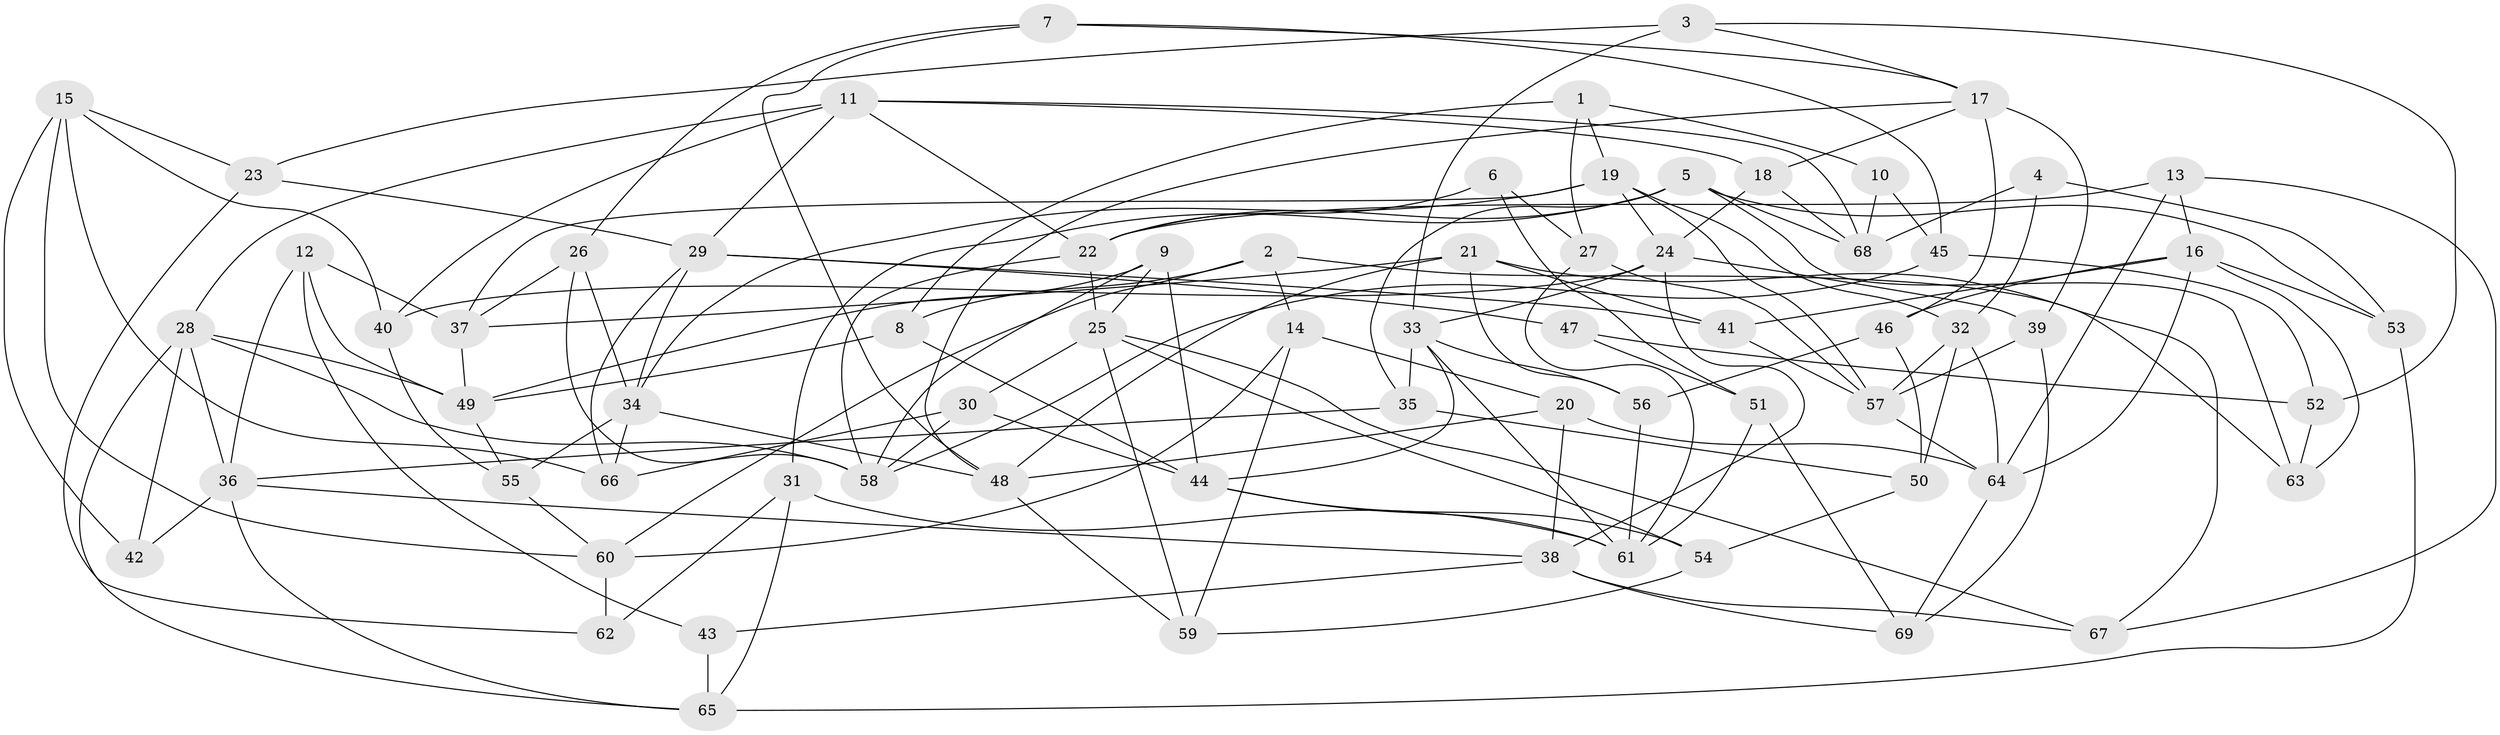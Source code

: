 // original degree distribution, {4: 1.0}
// Generated by graph-tools (version 1.1) at 2025/38/03/04/25 23:38:04]
// undirected, 69 vertices, 159 edges
graph export_dot {
  node [color=gray90,style=filled];
  1;
  2;
  3;
  4;
  5;
  6;
  7;
  8;
  9;
  10;
  11;
  12;
  13;
  14;
  15;
  16;
  17;
  18;
  19;
  20;
  21;
  22;
  23;
  24;
  25;
  26;
  27;
  28;
  29;
  30;
  31;
  32;
  33;
  34;
  35;
  36;
  37;
  38;
  39;
  40;
  41;
  42;
  43;
  44;
  45;
  46;
  47;
  48;
  49;
  50;
  51;
  52;
  53;
  54;
  55;
  56;
  57;
  58;
  59;
  60;
  61;
  62;
  63;
  64;
  65;
  66;
  67;
  68;
  69;
  1 -- 8 [weight=1.0];
  1 -- 10 [weight=1.0];
  1 -- 19 [weight=1.0];
  1 -- 27 [weight=1.0];
  2 -- 8 [weight=1.0];
  2 -- 14 [weight=1.0];
  2 -- 60 [weight=1.0];
  2 -- 63 [weight=1.0];
  3 -- 17 [weight=1.0];
  3 -- 23 [weight=1.0];
  3 -- 33 [weight=1.0];
  3 -- 52 [weight=1.0];
  4 -- 32 [weight=2.0];
  4 -- 53 [weight=1.0];
  4 -- 68 [weight=1.0];
  5 -- 22 [weight=1.0];
  5 -- 31 [weight=1.0];
  5 -- 35 [weight=1.0];
  5 -- 53 [weight=1.0];
  5 -- 63 [weight=1.0];
  5 -- 68 [weight=1.0];
  6 -- 22 [weight=1.0];
  6 -- 27 [weight=1.0];
  6 -- 51 [weight=2.0];
  7 -- 17 [weight=1.0];
  7 -- 26 [weight=1.0];
  7 -- 45 [weight=1.0];
  7 -- 48 [weight=1.0];
  8 -- 44 [weight=1.0];
  8 -- 49 [weight=1.0];
  9 -- 25 [weight=1.0];
  9 -- 44 [weight=1.0];
  9 -- 49 [weight=1.0];
  9 -- 58 [weight=1.0];
  10 -- 45 [weight=1.0];
  10 -- 68 [weight=2.0];
  11 -- 18 [weight=1.0];
  11 -- 22 [weight=1.0];
  11 -- 28 [weight=1.0];
  11 -- 29 [weight=1.0];
  11 -- 40 [weight=1.0];
  11 -- 68 [weight=1.0];
  12 -- 36 [weight=1.0];
  12 -- 37 [weight=1.0];
  12 -- 43 [weight=1.0];
  12 -- 49 [weight=1.0];
  13 -- 16 [weight=1.0];
  13 -- 22 [weight=1.0];
  13 -- 64 [weight=1.0];
  13 -- 67 [weight=1.0];
  14 -- 20 [weight=1.0];
  14 -- 59 [weight=1.0];
  14 -- 60 [weight=1.0];
  15 -- 23 [weight=1.0];
  15 -- 40 [weight=1.0];
  15 -- 42 [weight=2.0];
  15 -- 60 [weight=1.0];
  15 -- 66 [weight=1.0];
  16 -- 41 [weight=1.0];
  16 -- 46 [weight=1.0];
  16 -- 53 [weight=1.0];
  16 -- 63 [weight=1.0];
  16 -- 64 [weight=1.0];
  17 -- 18 [weight=1.0];
  17 -- 39 [weight=1.0];
  17 -- 46 [weight=1.0];
  17 -- 48 [weight=1.0];
  18 -- 24 [weight=1.0];
  18 -- 68 [weight=1.0];
  19 -- 24 [weight=1.0];
  19 -- 32 [weight=1.0];
  19 -- 34 [weight=1.0];
  19 -- 37 [weight=1.0];
  19 -- 57 [weight=1.0];
  20 -- 38 [weight=1.0];
  20 -- 48 [weight=1.0];
  20 -- 64 [weight=1.0];
  21 -- 37 [weight=2.0];
  21 -- 41 [weight=1.0];
  21 -- 48 [weight=1.0];
  21 -- 56 [weight=1.0];
  21 -- 67 [weight=1.0];
  22 -- 25 [weight=1.0];
  22 -- 58 [weight=1.0];
  23 -- 29 [weight=1.0];
  23 -- 62 [weight=1.0];
  24 -- 33 [weight=1.0];
  24 -- 38 [weight=1.0];
  24 -- 39 [weight=1.0];
  24 -- 40 [weight=1.0];
  25 -- 30 [weight=1.0];
  25 -- 54 [weight=1.0];
  25 -- 59 [weight=1.0];
  25 -- 67 [weight=1.0];
  26 -- 34 [weight=1.0];
  26 -- 37 [weight=1.0];
  26 -- 58 [weight=1.0];
  27 -- 57 [weight=1.0];
  27 -- 61 [weight=1.0];
  28 -- 36 [weight=1.0];
  28 -- 42 [weight=1.0];
  28 -- 49 [weight=1.0];
  28 -- 58 [weight=1.0];
  28 -- 65 [weight=1.0];
  29 -- 34 [weight=1.0];
  29 -- 41 [weight=1.0];
  29 -- 47 [weight=1.0];
  29 -- 66 [weight=1.0];
  30 -- 44 [weight=1.0];
  30 -- 58 [weight=1.0];
  30 -- 66 [weight=1.0];
  31 -- 61 [weight=1.0];
  31 -- 62 [weight=1.0];
  31 -- 65 [weight=1.0];
  32 -- 50 [weight=1.0];
  32 -- 57 [weight=1.0];
  32 -- 64 [weight=1.0];
  33 -- 35 [weight=1.0];
  33 -- 44 [weight=1.0];
  33 -- 56 [weight=1.0];
  33 -- 61 [weight=1.0];
  34 -- 48 [weight=1.0];
  34 -- 55 [weight=1.0];
  34 -- 66 [weight=1.0];
  35 -- 36 [weight=1.0];
  35 -- 50 [weight=1.0];
  36 -- 38 [weight=1.0];
  36 -- 42 [weight=1.0];
  36 -- 65 [weight=1.0];
  37 -- 49 [weight=1.0];
  38 -- 43 [weight=1.0];
  38 -- 67 [weight=1.0];
  38 -- 69 [weight=1.0];
  39 -- 57 [weight=1.0];
  39 -- 69 [weight=1.0];
  40 -- 55 [weight=1.0];
  41 -- 57 [weight=1.0];
  43 -- 65 [weight=2.0];
  44 -- 54 [weight=1.0];
  44 -- 61 [weight=1.0];
  45 -- 52 [weight=1.0];
  45 -- 58 [weight=1.0];
  46 -- 50 [weight=1.0];
  46 -- 56 [weight=1.0];
  47 -- 51 [weight=2.0];
  47 -- 52 [weight=1.0];
  48 -- 59 [weight=1.0];
  49 -- 55 [weight=1.0];
  50 -- 54 [weight=1.0];
  51 -- 61 [weight=1.0];
  51 -- 69 [weight=1.0];
  52 -- 63 [weight=1.0];
  53 -- 65 [weight=1.0];
  54 -- 59 [weight=1.0];
  55 -- 60 [weight=1.0];
  56 -- 61 [weight=1.0];
  57 -- 64 [weight=1.0];
  60 -- 62 [weight=2.0];
  64 -- 69 [weight=1.0];
}
